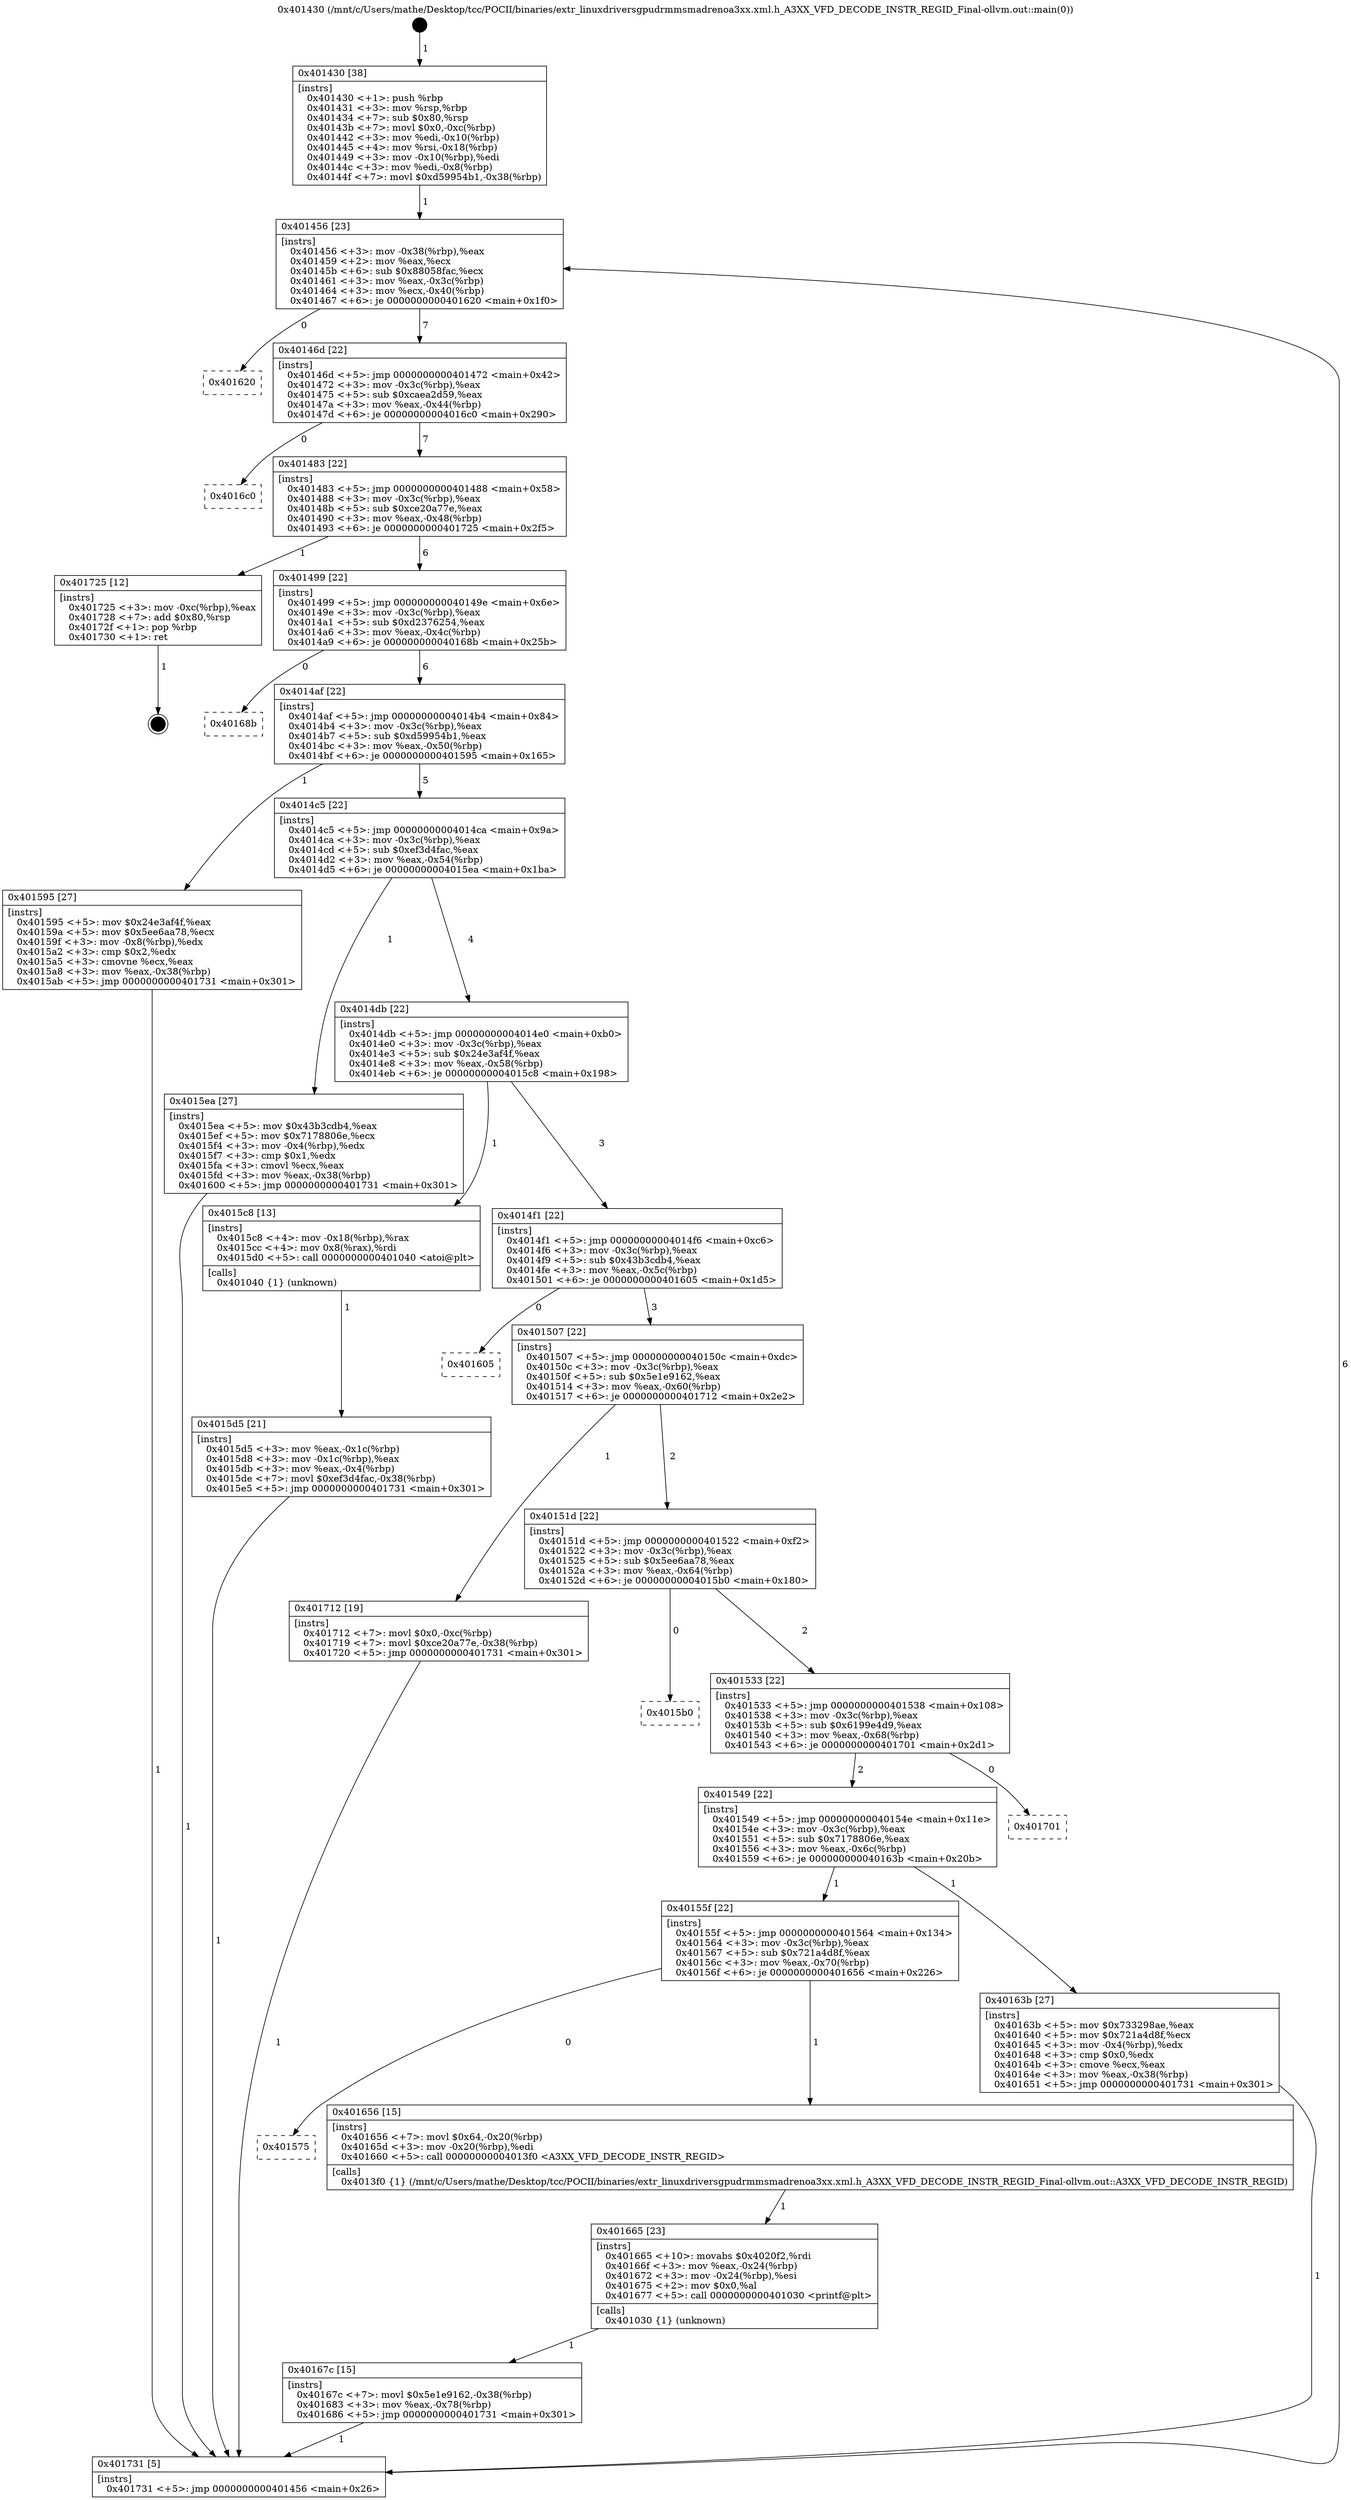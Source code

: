 digraph "0x401430" {
  label = "0x401430 (/mnt/c/Users/mathe/Desktop/tcc/POCII/binaries/extr_linuxdriversgpudrmmsmadrenoa3xx.xml.h_A3XX_VFD_DECODE_INSTR_REGID_Final-ollvm.out::main(0))"
  labelloc = "t"
  node[shape=record]

  Entry [label="",width=0.3,height=0.3,shape=circle,fillcolor=black,style=filled]
  "0x401456" [label="{
     0x401456 [23]\l
     | [instrs]\l
     &nbsp;&nbsp;0x401456 \<+3\>: mov -0x38(%rbp),%eax\l
     &nbsp;&nbsp;0x401459 \<+2\>: mov %eax,%ecx\l
     &nbsp;&nbsp;0x40145b \<+6\>: sub $0x88058fac,%ecx\l
     &nbsp;&nbsp;0x401461 \<+3\>: mov %eax,-0x3c(%rbp)\l
     &nbsp;&nbsp;0x401464 \<+3\>: mov %ecx,-0x40(%rbp)\l
     &nbsp;&nbsp;0x401467 \<+6\>: je 0000000000401620 \<main+0x1f0\>\l
  }"]
  "0x401620" [label="{
     0x401620\l
  }", style=dashed]
  "0x40146d" [label="{
     0x40146d [22]\l
     | [instrs]\l
     &nbsp;&nbsp;0x40146d \<+5\>: jmp 0000000000401472 \<main+0x42\>\l
     &nbsp;&nbsp;0x401472 \<+3\>: mov -0x3c(%rbp),%eax\l
     &nbsp;&nbsp;0x401475 \<+5\>: sub $0xcaea2d59,%eax\l
     &nbsp;&nbsp;0x40147a \<+3\>: mov %eax,-0x44(%rbp)\l
     &nbsp;&nbsp;0x40147d \<+6\>: je 00000000004016c0 \<main+0x290\>\l
  }"]
  Exit [label="",width=0.3,height=0.3,shape=circle,fillcolor=black,style=filled,peripheries=2]
  "0x4016c0" [label="{
     0x4016c0\l
  }", style=dashed]
  "0x401483" [label="{
     0x401483 [22]\l
     | [instrs]\l
     &nbsp;&nbsp;0x401483 \<+5\>: jmp 0000000000401488 \<main+0x58\>\l
     &nbsp;&nbsp;0x401488 \<+3\>: mov -0x3c(%rbp),%eax\l
     &nbsp;&nbsp;0x40148b \<+5\>: sub $0xce20a77e,%eax\l
     &nbsp;&nbsp;0x401490 \<+3\>: mov %eax,-0x48(%rbp)\l
     &nbsp;&nbsp;0x401493 \<+6\>: je 0000000000401725 \<main+0x2f5\>\l
  }"]
  "0x40167c" [label="{
     0x40167c [15]\l
     | [instrs]\l
     &nbsp;&nbsp;0x40167c \<+7\>: movl $0x5e1e9162,-0x38(%rbp)\l
     &nbsp;&nbsp;0x401683 \<+3\>: mov %eax,-0x78(%rbp)\l
     &nbsp;&nbsp;0x401686 \<+5\>: jmp 0000000000401731 \<main+0x301\>\l
  }"]
  "0x401725" [label="{
     0x401725 [12]\l
     | [instrs]\l
     &nbsp;&nbsp;0x401725 \<+3\>: mov -0xc(%rbp),%eax\l
     &nbsp;&nbsp;0x401728 \<+7\>: add $0x80,%rsp\l
     &nbsp;&nbsp;0x40172f \<+1\>: pop %rbp\l
     &nbsp;&nbsp;0x401730 \<+1\>: ret\l
  }"]
  "0x401499" [label="{
     0x401499 [22]\l
     | [instrs]\l
     &nbsp;&nbsp;0x401499 \<+5\>: jmp 000000000040149e \<main+0x6e\>\l
     &nbsp;&nbsp;0x40149e \<+3\>: mov -0x3c(%rbp),%eax\l
     &nbsp;&nbsp;0x4014a1 \<+5\>: sub $0xd2376254,%eax\l
     &nbsp;&nbsp;0x4014a6 \<+3\>: mov %eax,-0x4c(%rbp)\l
     &nbsp;&nbsp;0x4014a9 \<+6\>: je 000000000040168b \<main+0x25b\>\l
  }"]
  "0x401665" [label="{
     0x401665 [23]\l
     | [instrs]\l
     &nbsp;&nbsp;0x401665 \<+10\>: movabs $0x4020f2,%rdi\l
     &nbsp;&nbsp;0x40166f \<+3\>: mov %eax,-0x24(%rbp)\l
     &nbsp;&nbsp;0x401672 \<+3\>: mov -0x24(%rbp),%esi\l
     &nbsp;&nbsp;0x401675 \<+2\>: mov $0x0,%al\l
     &nbsp;&nbsp;0x401677 \<+5\>: call 0000000000401030 \<printf@plt\>\l
     | [calls]\l
     &nbsp;&nbsp;0x401030 \{1\} (unknown)\l
  }"]
  "0x40168b" [label="{
     0x40168b\l
  }", style=dashed]
  "0x4014af" [label="{
     0x4014af [22]\l
     | [instrs]\l
     &nbsp;&nbsp;0x4014af \<+5\>: jmp 00000000004014b4 \<main+0x84\>\l
     &nbsp;&nbsp;0x4014b4 \<+3\>: mov -0x3c(%rbp),%eax\l
     &nbsp;&nbsp;0x4014b7 \<+5\>: sub $0xd59954b1,%eax\l
     &nbsp;&nbsp;0x4014bc \<+3\>: mov %eax,-0x50(%rbp)\l
     &nbsp;&nbsp;0x4014bf \<+6\>: je 0000000000401595 \<main+0x165\>\l
  }"]
  "0x401575" [label="{
     0x401575\l
  }", style=dashed]
  "0x401595" [label="{
     0x401595 [27]\l
     | [instrs]\l
     &nbsp;&nbsp;0x401595 \<+5\>: mov $0x24e3af4f,%eax\l
     &nbsp;&nbsp;0x40159a \<+5\>: mov $0x5ee6aa78,%ecx\l
     &nbsp;&nbsp;0x40159f \<+3\>: mov -0x8(%rbp),%edx\l
     &nbsp;&nbsp;0x4015a2 \<+3\>: cmp $0x2,%edx\l
     &nbsp;&nbsp;0x4015a5 \<+3\>: cmovne %ecx,%eax\l
     &nbsp;&nbsp;0x4015a8 \<+3\>: mov %eax,-0x38(%rbp)\l
     &nbsp;&nbsp;0x4015ab \<+5\>: jmp 0000000000401731 \<main+0x301\>\l
  }"]
  "0x4014c5" [label="{
     0x4014c5 [22]\l
     | [instrs]\l
     &nbsp;&nbsp;0x4014c5 \<+5\>: jmp 00000000004014ca \<main+0x9a\>\l
     &nbsp;&nbsp;0x4014ca \<+3\>: mov -0x3c(%rbp),%eax\l
     &nbsp;&nbsp;0x4014cd \<+5\>: sub $0xef3d4fac,%eax\l
     &nbsp;&nbsp;0x4014d2 \<+3\>: mov %eax,-0x54(%rbp)\l
     &nbsp;&nbsp;0x4014d5 \<+6\>: je 00000000004015ea \<main+0x1ba\>\l
  }"]
  "0x401731" [label="{
     0x401731 [5]\l
     | [instrs]\l
     &nbsp;&nbsp;0x401731 \<+5\>: jmp 0000000000401456 \<main+0x26\>\l
  }"]
  "0x401430" [label="{
     0x401430 [38]\l
     | [instrs]\l
     &nbsp;&nbsp;0x401430 \<+1\>: push %rbp\l
     &nbsp;&nbsp;0x401431 \<+3\>: mov %rsp,%rbp\l
     &nbsp;&nbsp;0x401434 \<+7\>: sub $0x80,%rsp\l
     &nbsp;&nbsp;0x40143b \<+7\>: movl $0x0,-0xc(%rbp)\l
     &nbsp;&nbsp;0x401442 \<+3\>: mov %edi,-0x10(%rbp)\l
     &nbsp;&nbsp;0x401445 \<+4\>: mov %rsi,-0x18(%rbp)\l
     &nbsp;&nbsp;0x401449 \<+3\>: mov -0x10(%rbp),%edi\l
     &nbsp;&nbsp;0x40144c \<+3\>: mov %edi,-0x8(%rbp)\l
     &nbsp;&nbsp;0x40144f \<+7\>: movl $0xd59954b1,-0x38(%rbp)\l
  }"]
  "0x401656" [label="{
     0x401656 [15]\l
     | [instrs]\l
     &nbsp;&nbsp;0x401656 \<+7\>: movl $0x64,-0x20(%rbp)\l
     &nbsp;&nbsp;0x40165d \<+3\>: mov -0x20(%rbp),%edi\l
     &nbsp;&nbsp;0x401660 \<+5\>: call 00000000004013f0 \<A3XX_VFD_DECODE_INSTR_REGID\>\l
     | [calls]\l
     &nbsp;&nbsp;0x4013f0 \{1\} (/mnt/c/Users/mathe/Desktop/tcc/POCII/binaries/extr_linuxdriversgpudrmmsmadrenoa3xx.xml.h_A3XX_VFD_DECODE_INSTR_REGID_Final-ollvm.out::A3XX_VFD_DECODE_INSTR_REGID)\l
  }"]
  "0x4015ea" [label="{
     0x4015ea [27]\l
     | [instrs]\l
     &nbsp;&nbsp;0x4015ea \<+5\>: mov $0x43b3cdb4,%eax\l
     &nbsp;&nbsp;0x4015ef \<+5\>: mov $0x7178806e,%ecx\l
     &nbsp;&nbsp;0x4015f4 \<+3\>: mov -0x4(%rbp),%edx\l
     &nbsp;&nbsp;0x4015f7 \<+3\>: cmp $0x1,%edx\l
     &nbsp;&nbsp;0x4015fa \<+3\>: cmovl %ecx,%eax\l
     &nbsp;&nbsp;0x4015fd \<+3\>: mov %eax,-0x38(%rbp)\l
     &nbsp;&nbsp;0x401600 \<+5\>: jmp 0000000000401731 \<main+0x301\>\l
  }"]
  "0x4014db" [label="{
     0x4014db [22]\l
     | [instrs]\l
     &nbsp;&nbsp;0x4014db \<+5\>: jmp 00000000004014e0 \<main+0xb0\>\l
     &nbsp;&nbsp;0x4014e0 \<+3\>: mov -0x3c(%rbp),%eax\l
     &nbsp;&nbsp;0x4014e3 \<+5\>: sub $0x24e3af4f,%eax\l
     &nbsp;&nbsp;0x4014e8 \<+3\>: mov %eax,-0x58(%rbp)\l
     &nbsp;&nbsp;0x4014eb \<+6\>: je 00000000004015c8 \<main+0x198\>\l
  }"]
  "0x40155f" [label="{
     0x40155f [22]\l
     | [instrs]\l
     &nbsp;&nbsp;0x40155f \<+5\>: jmp 0000000000401564 \<main+0x134\>\l
     &nbsp;&nbsp;0x401564 \<+3\>: mov -0x3c(%rbp),%eax\l
     &nbsp;&nbsp;0x401567 \<+5\>: sub $0x721a4d8f,%eax\l
     &nbsp;&nbsp;0x40156c \<+3\>: mov %eax,-0x70(%rbp)\l
     &nbsp;&nbsp;0x40156f \<+6\>: je 0000000000401656 \<main+0x226\>\l
  }"]
  "0x4015c8" [label="{
     0x4015c8 [13]\l
     | [instrs]\l
     &nbsp;&nbsp;0x4015c8 \<+4\>: mov -0x18(%rbp),%rax\l
     &nbsp;&nbsp;0x4015cc \<+4\>: mov 0x8(%rax),%rdi\l
     &nbsp;&nbsp;0x4015d0 \<+5\>: call 0000000000401040 \<atoi@plt\>\l
     | [calls]\l
     &nbsp;&nbsp;0x401040 \{1\} (unknown)\l
  }"]
  "0x4014f1" [label="{
     0x4014f1 [22]\l
     | [instrs]\l
     &nbsp;&nbsp;0x4014f1 \<+5\>: jmp 00000000004014f6 \<main+0xc6\>\l
     &nbsp;&nbsp;0x4014f6 \<+3\>: mov -0x3c(%rbp),%eax\l
     &nbsp;&nbsp;0x4014f9 \<+5\>: sub $0x43b3cdb4,%eax\l
     &nbsp;&nbsp;0x4014fe \<+3\>: mov %eax,-0x5c(%rbp)\l
     &nbsp;&nbsp;0x401501 \<+6\>: je 0000000000401605 \<main+0x1d5\>\l
  }"]
  "0x4015d5" [label="{
     0x4015d5 [21]\l
     | [instrs]\l
     &nbsp;&nbsp;0x4015d5 \<+3\>: mov %eax,-0x1c(%rbp)\l
     &nbsp;&nbsp;0x4015d8 \<+3\>: mov -0x1c(%rbp),%eax\l
     &nbsp;&nbsp;0x4015db \<+3\>: mov %eax,-0x4(%rbp)\l
     &nbsp;&nbsp;0x4015de \<+7\>: movl $0xef3d4fac,-0x38(%rbp)\l
     &nbsp;&nbsp;0x4015e5 \<+5\>: jmp 0000000000401731 \<main+0x301\>\l
  }"]
  "0x40163b" [label="{
     0x40163b [27]\l
     | [instrs]\l
     &nbsp;&nbsp;0x40163b \<+5\>: mov $0x733298ae,%eax\l
     &nbsp;&nbsp;0x401640 \<+5\>: mov $0x721a4d8f,%ecx\l
     &nbsp;&nbsp;0x401645 \<+3\>: mov -0x4(%rbp),%edx\l
     &nbsp;&nbsp;0x401648 \<+3\>: cmp $0x0,%edx\l
     &nbsp;&nbsp;0x40164b \<+3\>: cmove %ecx,%eax\l
     &nbsp;&nbsp;0x40164e \<+3\>: mov %eax,-0x38(%rbp)\l
     &nbsp;&nbsp;0x401651 \<+5\>: jmp 0000000000401731 \<main+0x301\>\l
  }"]
  "0x401605" [label="{
     0x401605\l
  }", style=dashed]
  "0x401507" [label="{
     0x401507 [22]\l
     | [instrs]\l
     &nbsp;&nbsp;0x401507 \<+5\>: jmp 000000000040150c \<main+0xdc\>\l
     &nbsp;&nbsp;0x40150c \<+3\>: mov -0x3c(%rbp),%eax\l
     &nbsp;&nbsp;0x40150f \<+5\>: sub $0x5e1e9162,%eax\l
     &nbsp;&nbsp;0x401514 \<+3\>: mov %eax,-0x60(%rbp)\l
     &nbsp;&nbsp;0x401517 \<+6\>: je 0000000000401712 \<main+0x2e2\>\l
  }"]
  "0x401549" [label="{
     0x401549 [22]\l
     | [instrs]\l
     &nbsp;&nbsp;0x401549 \<+5\>: jmp 000000000040154e \<main+0x11e\>\l
     &nbsp;&nbsp;0x40154e \<+3\>: mov -0x3c(%rbp),%eax\l
     &nbsp;&nbsp;0x401551 \<+5\>: sub $0x7178806e,%eax\l
     &nbsp;&nbsp;0x401556 \<+3\>: mov %eax,-0x6c(%rbp)\l
     &nbsp;&nbsp;0x401559 \<+6\>: je 000000000040163b \<main+0x20b\>\l
  }"]
  "0x401712" [label="{
     0x401712 [19]\l
     | [instrs]\l
     &nbsp;&nbsp;0x401712 \<+7\>: movl $0x0,-0xc(%rbp)\l
     &nbsp;&nbsp;0x401719 \<+7\>: movl $0xce20a77e,-0x38(%rbp)\l
     &nbsp;&nbsp;0x401720 \<+5\>: jmp 0000000000401731 \<main+0x301\>\l
  }"]
  "0x40151d" [label="{
     0x40151d [22]\l
     | [instrs]\l
     &nbsp;&nbsp;0x40151d \<+5\>: jmp 0000000000401522 \<main+0xf2\>\l
     &nbsp;&nbsp;0x401522 \<+3\>: mov -0x3c(%rbp),%eax\l
     &nbsp;&nbsp;0x401525 \<+5\>: sub $0x5ee6aa78,%eax\l
     &nbsp;&nbsp;0x40152a \<+3\>: mov %eax,-0x64(%rbp)\l
     &nbsp;&nbsp;0x40152d \<+6\>: je 00000000004015b0 \<main+0x180\>\l
  }"]
  "0x401701" [label="{
     0x401701\l
  }", style=dashed]
  "0x4015b0" [label="{
     0x4015b0\l
  }", style=dashed]
  "0x401533" [label="{
     0x401533 [22]\l
     | [instrs]\l
     &nbsp;&nbsp;0x401533 \<+5\>: jmp 0000000000401538 \<main+0x108\>\l
     &nbsp;&nbsp;0x401538 \<+3\>: mov -0x3c(%rbp),%eax\l
     &nbsp;&nbsp;0x40153b \<+5\>: sub $0x6199e4d9,%eax\l
     &nbsp;&nbsp;0x401540 \<+3\>: mov %eax,-0x68(%rbp)\l
     &nbsp;&nbsp;0x401543 \<+6\>: je 0000000000401701 \<main+0x2d1\>\l
  }"]
  Entry -> "0x401430" [label=" 1"]
  "0x401456" -> "0x401620" [label=" 0"]
  "0x401456" -> "0x40146d" [label=" 7"]
  "0x401725" -> Exit [label=" 1"]
  "0x40146d" -> "0x4016c0" [label=" 0"]
  "0x40146d" -> "0x401483" [label=" 7"]
  "0x401712" -> "0x401731" [label=" 1"]
  "0x401483" -> "0x401725" [label=" 1"]
  "0x401483" -> "0x401499" [label=" 6"]
  "0x40167c" -> "0x401731" [label=" 1"]
  "0x401499" -> "0x40168b" [label=" 0"]
  "0x401499" -> "0x4014af" [label=" 6"]
  "0x401665" -> "0x40167c" [label=" 1"]
  "0x4014af" -> "0x401595" [label=" 1"]
  "0x4014af" -> "0x4014c5" [label=" 5"]
  "0x401595" -> "0x401731" [label=" 1"]
  "0x401430" -> "0x401456" [label=" 1"]
  "0x401731" -> "0x401456" [label=" 6"]
  "0x401656" -> "0x401665" [label=" 1"]
  "0x4014c5" -> "0x4015ea" [label=" 1"]
  "0x4014c5" -> "0x4014db" [label=" 4"]
  "0x40155f" -> "0x401575" [label=" 0"]
  "0x4014db" -> "0x4015c8" [label=" 1"]
  "0x4014db" -> "0x4014f1" [label=" 3"]
  "0x4015c8" -> "0x4015d5" [label=" 1"]
  "0x4015d5" -> "0x401731" [label=" 1"]
  "0x4015ea" -> "0x401731" [label=" 1"]
  "0x40155f" -> "0x401656" [label=" 1"]
  "0x4014f1" -> "0x401605" [label=" 0"]
  "0x4014f1" -> "0x401507" [label=" 3"]
  "0x40163b" -> "0x401731" [label=" 1"]
  "0x401507" -> "0x401712" [label=" 1"]
  "0x401507" -> "0x40151d" [label=" 2"]
  "0x401549" -> "0x40163b" [label=" 1"]
  "0x40151d" -> "0x4015b0" [label=" 0"]
  "0x40151d" -> "0x401533" [label=" 2"]
  "0x401549" -> "0x40155f" [label=" 1"]
  "0x401533" -> "0x401701" [label=" 0"]
  "0x401533" -> "0x401549" [label=" 2"]
}
